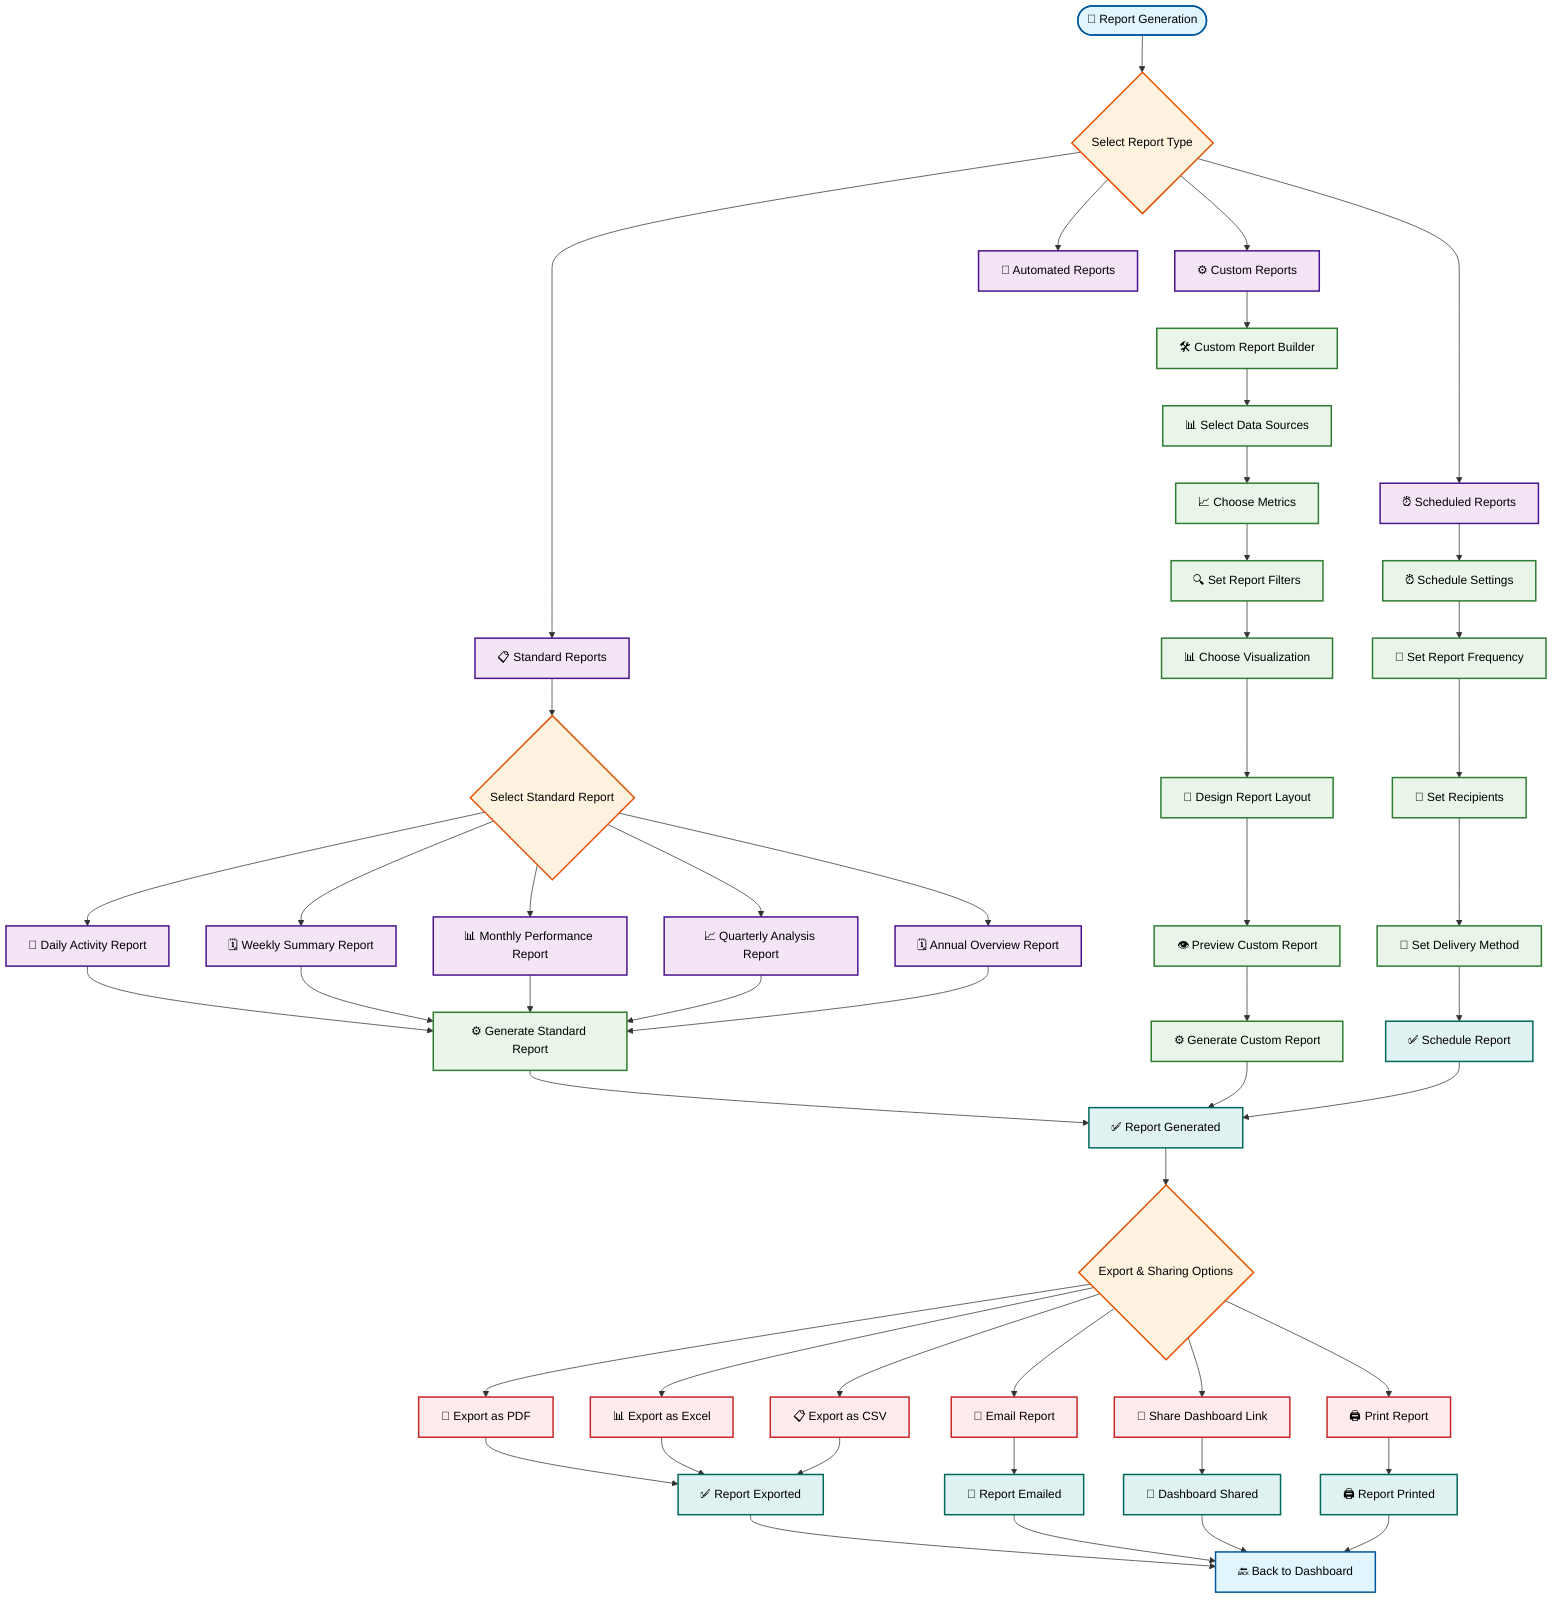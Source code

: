 flowchart TD
    %% Report Generation - Automated and Custom Reports
    
    Start([📄 Report Generation]) --> ReportOptions{Select Report Type}
    
    %% Report Types
    ReportOptions --> StandardReports[📋 Standard Reports]
    ReportOptions --> CustomReports[⚙️ Custom Reports]
    ReportOptions --> ScheduledReports[⏰ Scheduled Reports]
    ReportOptions --> AutomatedReports[🤖 Automated Reports]
    
    %% Standard Reports Flow
    StandardReports --> SelectStandardType{Select Standard Report}
    SelectStandardType --> DailyReport[📅 Daily Activity Report]
    SelectStandardType --> WeeklyReport[🗓️ Weekly Summary Report]
    SelectStandardType --> MonthlyReport[📊 Monthly Performance Report]
    SelectStandardType --> QuarterlyReport[📈 Quarterly Analysis Report]
    SelectStandardType --> AnnualReport[🗓️ Annual Overview Report]
    
    DailyReport --> GenerateStandardReport[⚙️ Generate Standard Report]
    WeeklyReport --> GenerateStandardReport
    MonthlyReport --> GenerateStandardReport
    QuarterlyReport --> GenerateStandardReport
    AnnualReport --> GenerateStandardReport
    
    %% Custom Reports Flow
    CustomReports --> CustomReportBuilder[🛠️ Custom Report Builder]
    CustomReportBuilder --> SelectDataSources[📊 Select Data Sources]
    SelectDataSources --> ChooseMetrics[📈 Choose Metrics]
    ChooseMetrics --> SetFilters[🔍 Set Report Filters]
    SetFilters --> ChooseVisualization[📊 Choose Visualization]
    ChooseVisualization --> DesignLayout[🎨 Design Report Layout]
    DesignLayout --> PreviewReport[👁️ Preview Custom Report]
    PreviewReport --> GenerateCustomReport[⚙️ Generate Custom Report]
    
    %% Scheduled Reports Flow
    ScheduledReports --> ScheduleSettings[⏰ Schedule Settings]
    ScheduleSettings --> SetFrequency[🔄 Set Report Frequency]
    SetFrequency --> SetRecipients[👥 Set Recipients]
    SetRecipients --> SetDelivery[📧 Set Delivery Method]
    SetDelivery --> ScheduleReport[✅ Schedule Report]
    
    %% Report Ready
    GenerateStandardReport --> ReportReady[✅ Report Generated]
    GenerateCustomReport --> ReportReady
    ScheduleReport --> ReportReady
    
    %% Export Options
    ReportReady --> ExportOptions{Export & Sharing Options}
    ExportOptions --> ExportPDF[📄 Export as PDF]
    ExportOptions --> ExportExcel[📊 Export as Excel]
    ExportOptions --> ExportCSV[📋 Export as CSV]
    ExportOptions --> EmailReport[📧 Email Report]
    ExportOptions --> ShareDashboard[🔗 Share Dashboard Link]
    ExportOptions --> PrintReport[🖨️ Print Report]
    
    ExportPDF --> ReportExported[✅ Report Exported]
    ExportExcel --> ReportExported
    ExportCSV --> ReportExported
    EmailReport --> ReportEmailed[📧 Report Emailed]
    ShareDashboard --> DashboardShared[🔗 Dashboard Shared]
    PrintReport --> ReportPrinted[🖨️ Report Printed]
    
    ReportExported --> BackToDashboard[🔙 Back to Dashboard]
    ReportEmailed --> BackToDashboard
    DashboardShared --> BackToDashboard
    ReportPrinted --> BackToDashboard
    
    %% Styling
    classDef startEnd fill:#e1f5fe,stroke:#01579b,stroke-width:2px,color:#000
    classDef reportType fill:#f3e5f5,stroke:#4a148c,stroke-width:2px,color:#000
    classDef process fill:#e8f5e8,stroke:#2e7d32,stroke-width:2px,color:#000
    classDef decision fill:#fff3e0,stroke:#e65100,stroke-width:2px,color:#000
    classDef success fill:#e0f2f1,stroke:#00695c,stroke-width:2px,color:#000
    classDef export fill:#ffebee,stroke:#c62828,stroke-width:2px,color:#000
    
    class Start,BackToDashboard startEnd
    class StandardReports,CustomReports,ScheduledReports,AutomatedReports,DailyReport,WeeklyReport,MonthlyReport,QuarterlyReport,AnnualReport reportType
    class GenerateStandardReport,GenerateCustomReport,CustomReportBuilder,SelectDataSources,ChooseMetrics,SetFilters,ChooseVisualization,DesignLayout,PreviewReport,ScheduleSettings,SetFrequency,SetRecipients,SetDelivery process
    class ReportOptions,SelectStandardType,ExportOptions decision
    class ReportReady,ReportExported,ReportEmailed,DashboardShared,ReportPrinted,ScheduleReport success
    class ExportPDF,ExportExcel,ExportCSV,EmailReport,ShareDashboard,PrintReport export